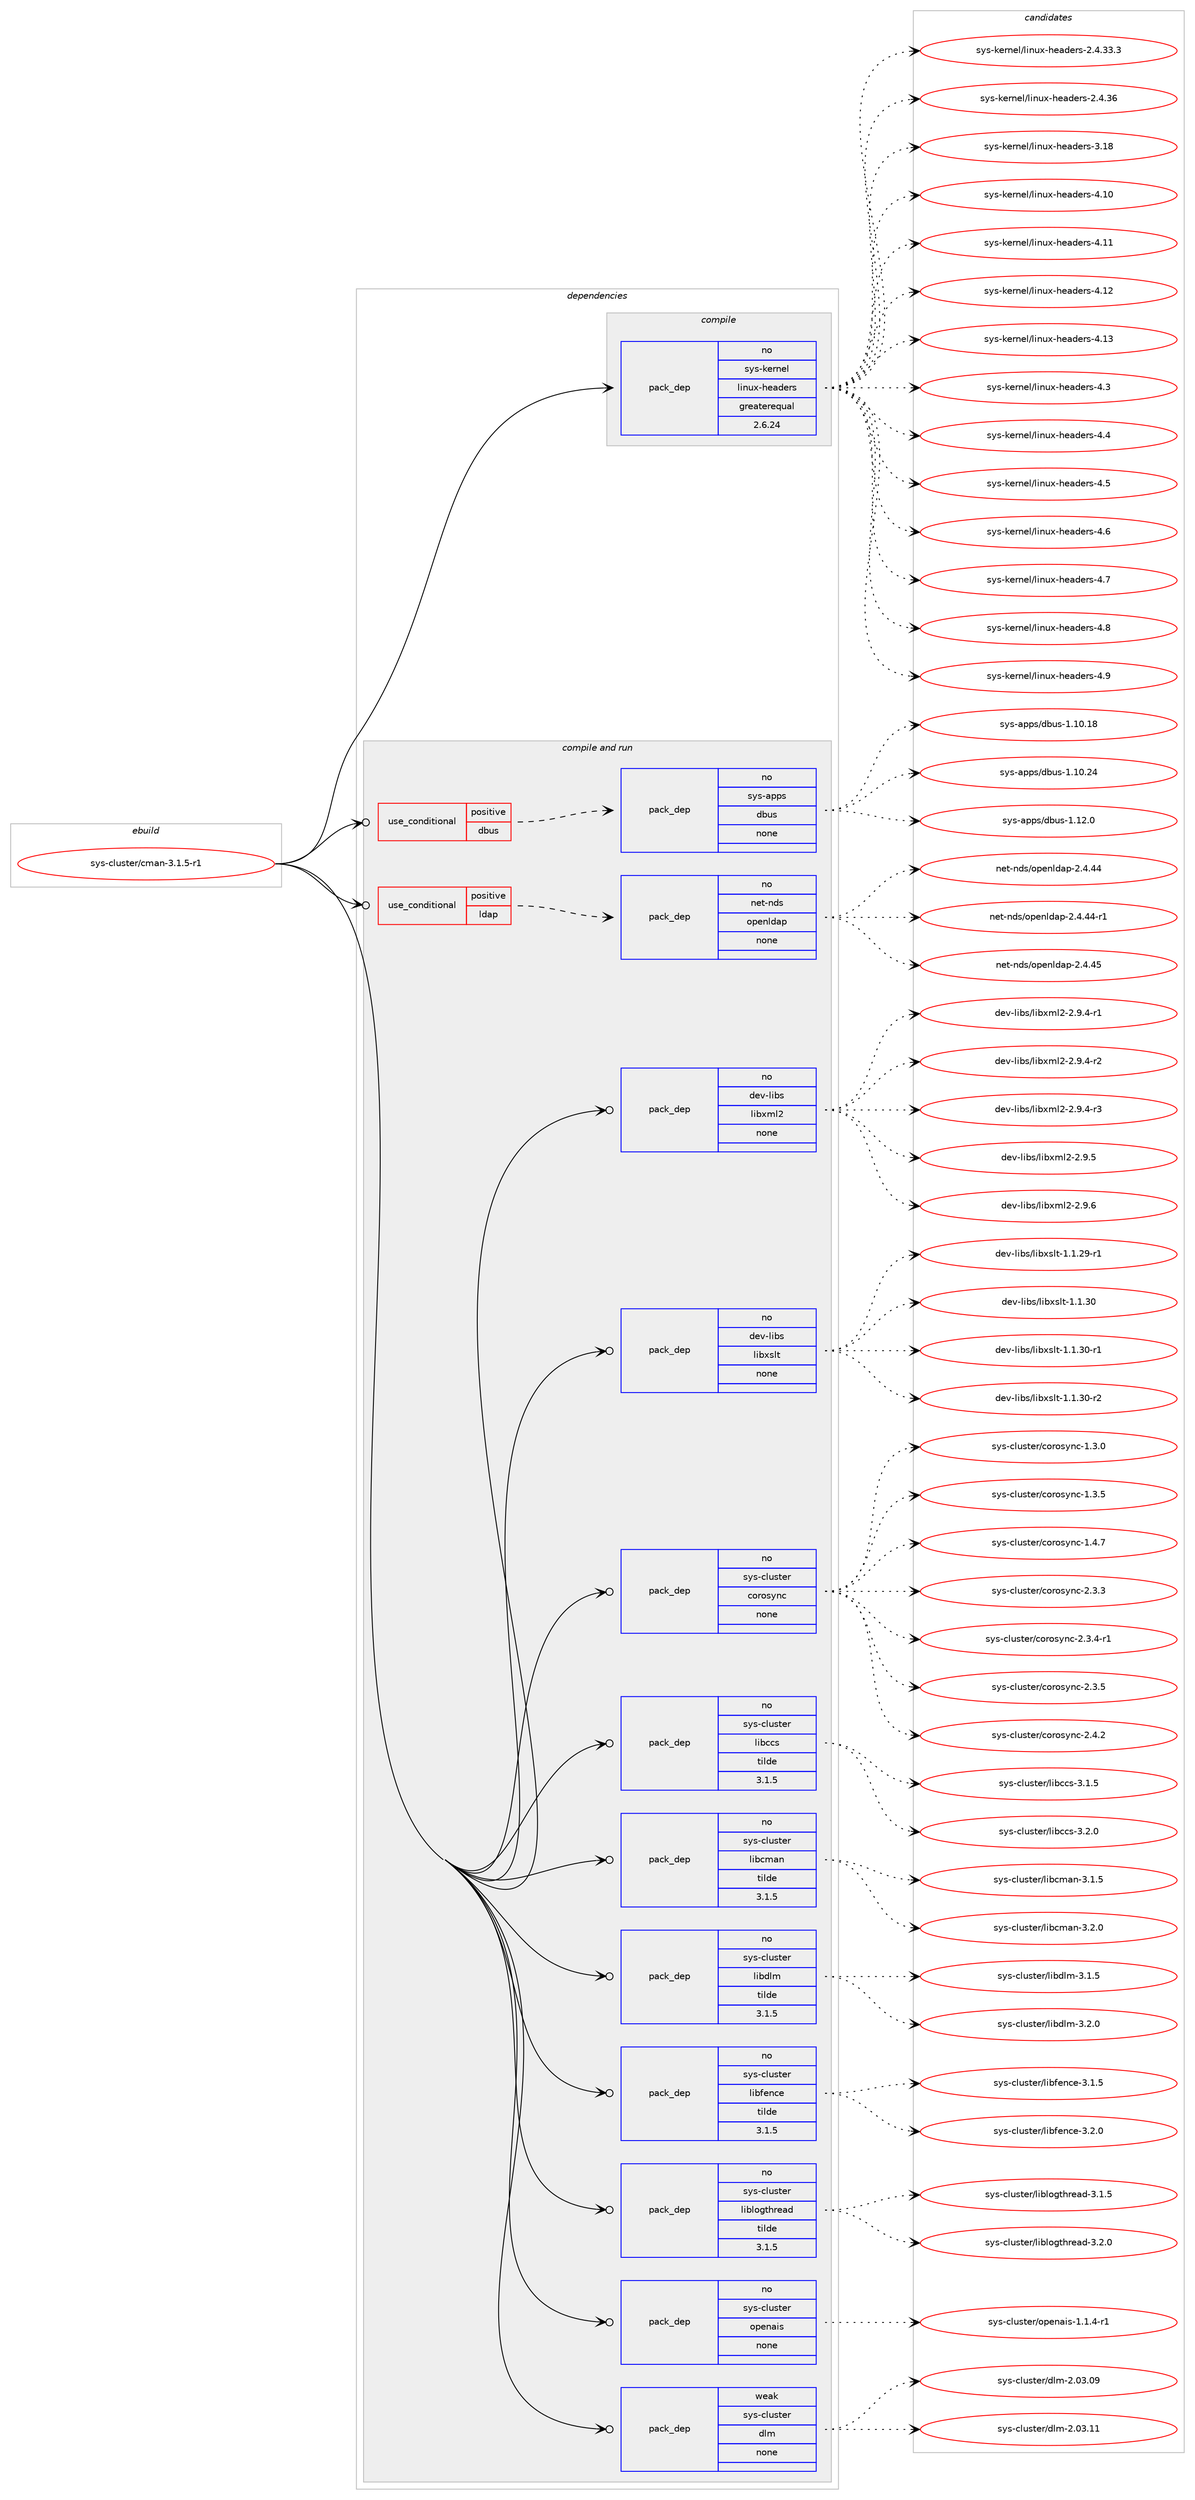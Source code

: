 digraph prolog {

# *************
# Graph options
# *************

newrank=true;
concentrate=true;
compound=true;
graph [rankdir=LR,fontname=Helvetica,fontsize=10,ranksep=1.5];#, ranksep=2.5, nodesep=0.2];
edge  [arrowhead=vee];
node  [fontname=Helvetica,fontsize=10];

# **********
# The ebuild
# **********

subgraph cluster_leftcol {
color=gray;
rank=same;
label=<<i>ebuild</i>>;
id [label="sys-cluster/cman-3.1.5-r1", color=red, width=4, href="../sys-cluster/cman-3.1.5-r1.svg"];
}

# ****************
# The dependencies
# ****************

subgraph cluster_midcol {
color=gray;
label=<<i>dependencies</i>>;
subgraph cluster_compile {
fillcolor="#eeeeee";
style=filled;
label=<<i>compile</i>>;
subgraph pack355511 {
dependency479052 [label=<<TABLE BORDER="0" CELLBORDER="1" CELLSPACING="0" CELLPADDING="4" WIDTH="220"><TR><TD ROWSPAN="6" CELLPADDING="30">pack_dep</TD></TR><TR><TD WIDTH="110">no</TD></TR><TR><TD>sys-kernel</TD></TR><TR><TD>linux-headers</TD></TR><TR><TD>greaterequal</TD></TR><TR><TD>2.6.24</TD></TR></TABLE>>, shape=none, color=blue];
}
id:e -> dependency479052:w [weight=20,style="solid",arrowhead="vee"];
}
subgraph cluster_compileandrun {
fillcolor="#eeeeee";
style=filled;
label=<<i>compile and run</i>>;
subgraph cond115182 {
dependency479053 [label=<<TABLE BORDER="0" CELLBORDER="1" CELLSPACING="0" CELLPADDING="4"><TR><TD ROWSPAN="3" CELLPADDING="10">use_conditional</TD></TR><TR><TD>positive</TD></TR><TR><TD>dbus</TD></TR></TABLE>>, shape=none, color=red];
subgraph pack355512 {
dependency479054 [label=<<TABLE BORDER="0" CELLBORDER="1" CELLSPACING="0" CELLPADDING="4" WIDTH="220"><TR><TD ROWSPAN="6" CELLPADDING="30">pack_dep</TD></TR><TR><TD WIDTH="110">no</TD></TR><TR><TD>sys-apps</TD></TR><TR><TD>dbus</TD></TR><TR><TD>none</TD></TR><TR><TD></TD></TR></TABLE>>, shape=none, color=blue];
}
dependency479053:e -> dependency479054:w [weight=20,style="dashed",arrowhead="vee"];
}
id:e -> dependency479053:w [weight=20,style="solid",arrowhead="odotvee"];
subgraph cond115183 {
dependency479055 [label=<<TABLE BORDER="0" CELLBORDER="1" CELLSPACING="0" CELLPADDING="4"><TR><TD ROWSPAN="3" CELLPADDING="10">use_conditional</TD></TR><TR><TD>positive</TD></TR><TR><TD>ldap</TD></TR></TABLE>>, shape=none, color=red];
subgraph pack355513 {
dependency479056 [label=<<TABLE BORDER="0" CELLBORDER="1" CELLSPACING="0" CELLPADDING="4" WIDTH="220"><TR><TD ROWSPAN="6" CELLPADDING="30">pack_dep</TD></TR><TR><TD WIDTH="110">no</TD></TR><TR><TD>net-nds</TD></TR><TR><TD>openldap</TD></TR><TR><TD>none</TD></TR><TR><TD></TD></TR></TABLE>>, shape=none, color=blue];
}
dependency479055:e -> dependency479056:w [weight=20,style="dashed",arrowhead="vee"];
}
id:e -> dependency479055:w [weight=20,style="solid",arrowhead="odotvee"];
subgraph pack355514 {
dependency479057 [label=<<TABLE BORDER="0" CELLBORDER="1" CELLSPACING="0" CELLPADDING="4" WIDTH="220"><TR><TD ROWSPAN="6" CELLPADDING="30">pack_dep</TD></TR><TR><TD WIDTH="110">no</TD></TR><TR><TD>dev-libs</TD></TR><TR><TD>libxml2</TD></TR><TR><TD>none</TD></TR><TR><TD></TD></TR></TABLE>>, shape=none, color=blue];
}
id:e -> dependency479057:w [weight=20,style="solid",arrowhead="odotvee"];
subgraph pack355515 {
dependency479058 [label=<<TABLE BORDER="0" CELLBORDER="1" CELLSPACING="0" CELLPADDING="4" WIDTH="220"><TR><TD ROWSPAN="6" CELLPADDING="30">pack_dep</TD></TR><TR><TD WIDTH="110">no</TD></TR><TR><TD>dev-libs</TD></TR><TR><TD>libxslt</TD></TR><TR><TD>none</TD></TR><TR><TD></TD></TR></TABLE>>, shape=none, color=blue];
}
id:e -> dependency479058:w [weight=20,style="solid",arrowhead="odotvee"];
subgraph pack355516 {
dependency479059 [label=<<TABLE BORDER="0" CELLBORDER="1" CELLSPACING="0" CELLPADDING="4" WIDTH="220"><TR><TD ROWSPAN="6" CELLPADDING="30">pack_dep</TD></TR><TR><TD WIDTH="110">no</TD></TR><TR><TD>sys-cluster</TD></TR><TR><TD>corosync</TD></TR><TR><TD>none</TD></TR><TR><TD></TD></TR></TABLE>>, shape=none, color=blue];
}
id:e -> dependency479059:w [weight=20,style="solid",arrowhead="odotvee"];
subgraph pack355517 {
dependency479060 [label=<<TABLE BORDER="0" CELLBORDER="1" CELLSPACING="0" CELLPADDING="4" WIDTH="220"><TR><TD ROWSPAN="6" CELLPADDING="30">pack_dep</TD></TR><TR><TD WIDTH="110">no</TD></TR><TR><TD>sys-cluster</TD></TR><TR><TD>libccs</TD></TR><TR><TD>tilde</TD></TR><TR><TD>3.1.5</TD></TR></TABLE>>, shape=none, color=blue];
}
id:e -> dependency479060:w [weight=20,style="solid",arrowhead="odotvee"];
subgraph pack355518 {
dependency479061 [label=<<TABLE BORDER="0" CELLBORDER="1" CELLSPACING="0" CELLPADDING="4" WIDTH="220"><TR><TD ROWSPAN="6" CELLPADDING="30">pack_dep</TD></TR><TR><TD WIDTH="110">no</TD></TR><TR><TD>sys-cluster</TD></TR><TR><TD>libcman</TD></TR><TR><TD>tilde</TD></TR><TR><TD>3.1.5</TD></TR></TABLE>>, shape=none, color=blue];
}
id:e -> dependency479061:w [weight=20,style="solid",arrowhead="odotvee"];
subgraph pack355519 {
dependency479062 [label=<<TABLE BORDER="0" CELLBORDER="1" CELLSPACING="0" CELLPADDING="4" WIDTH="220"><TR><TD ROWSPAN="6" CELLPADDING="30">pack_dep</TD></TR><TR><TD WIDTH="110">no</TD></TR><TR><TD>sys-cluster</TD></TR><TR><TD>libdlm</TD></TR><TR><TD>tilde</TD></TR><TR><TD>3.1.5</TD></TR></TABLE>>, shape=none, color=blue];
}
id:e -> dependency479062:w [weight=20,style="solid",arrowhead="odotvee"];
subgraph pack355520 {
dependency479063 [label=<<TABLE BORDER="0" CELLBORDER="1" CELLSPACING="0" CELLPADDING="4" WIDTH="220"><TR><TD ROWSPAN="6" CELLPADDING="30">pack_dep</TD></TR><TR><TD WIDTH="110">no</TD></TR><TR><TD>sys-cluster</TD></TR><TR><TD>libfence</TD></TR><TR><TD>tilde</TD></TR><TR><TD>3.1.5</TD></TR></TABLE>>, shape=none, color=blue];
}
id:e -> dependency479063:w [weight=20,style="solid",arrowhead="odotvee"];
subgraph pack355521 {
dependency479064 [label=<<TABLE BORDER="0" CELLBORDER="1" CELLSPACING="0" CELLPADDING="4" WIDTH="220"><TR><TD ROWSPAN="6" CELLPADDING="30">pack_dep</TD></TR><TR><TD WIDTH="110">no</TD></TR><TR><TD>sys-cluster</TD></TR><TR><TD>liblogthread</TD></TR><TR><TD>tilde</TD></TR><TR><TD>3.1.5</TD></TR></TABLE>>, shape=none, color=blue];
}
id:e -> dependency479064:w [weight=20,style="solid",arrowhead="odotvee"];
subgraph pack355522 {
dependency479065 [label=<<TABLE BORDER="0" CELLBORDER="1" CELLSPACING="0" CELLPADDING="4" WIDTH="220"><TR><TD ROWSPAN="6" CELLPADDING="30">pack_dep</TD></TR><TR><TD WIDTH="110">no</TD></TR><TR><TD>sys-cluster</TD></TR><TR><TD>openais</TD></TR><TR><TD>none</TD></TR><TR><TD></TD></TR></TABLE>>, shape=none, color=blue];
}
id:e -> dependency479065:w [weight=20,style="solid",arrowhead="odotvee"];
subgraph pack355523 {
dependency479066 [label=<<TABLE BORDER="0" CELLBORDER="1" CELLSPACING="0" CELLPADDING="4" WIDTH="220"><TR><TD ROWSPAN="6" CELLPADDING="30">pack_dep</TD></TR><TR><TD WIDTH="110">weak</TD></TR><TR><TD>sys-cluster</TD></TR><TR><TD>dlm</TD></TR><TR><TD>none</TD></TR><TR><TD></TD></TR></TABLE>>, shape=none, color=blue];
}
id:e -> dependency479066:w [weight=20,style="solid",arrowhead="odotvee"];
}
subgraph cluster_run {
fillcolor="#eeeeee";
style=filled;
label=<<i>run</i>>;
}
}

# **************
# The candidates
# **************

subgraph cluster_choices {
rank=same;
color=gray;
label=<<i>candidates</i>>;

subgraph choice355511 {
color=black;
nodesep=1;
choice11512111545107101114110101108471081051101171204510410197100101114115455046524651514651 [label="sys-kernel/linux-headers-2.4.33.3", color=red, width=4,href="../sys-kernel/linux-headers-2.4.33.3.svg"];
choice1151211154510710111411010110847108105110117120451041019710010111411545504652465154 [label="sys-kernel/linux-headers-2.4.36", color=red, width=4,href="../sys-kernel/linux-headers-2.4.36.svg"];
choice115121115451071011141101011084710810511011712045104101971001011141154551464956 [label="sys-kernel/linux-headers-3.18", color=red, width=4,href="../sys-kernel/linux-headers-3.18.svg"];
choice115121115451071011141101011084710810511011712045104101971001011141154552464948 [label="sys-kernel/linux-headers-4.10", color=red, width=4,href="../sys-kernel/linux-headers-4.10.svg"];
choice115121115451071011141101011084710810511011712045104101971001011141154552464949 [label="sys-kernel/linux-headers-4.11", color=red, width=4,href="../sys-kernel/linux-headers-4.11.svg"];
choice115121115451071011141101011084710810511011712045104101971001011141154552464950 [label="sys-kernel/linux-headers-4.12", color=red, width=4,href="../sys-kernel/linux-headers-4.12.svg"];
choice115121115451071011141101011084710810511011712045104101971001011141154552464951 [label="sys-kernel/linux-headers-4.13", color=red, width=4,href="../sys-kernel/linux-headers-4.13.svg"];
choice1151211154510710111411010110847108105110117120451041019710010111411545524651 [label="sys-kernel/linux-headers-4.3", color=red, width=4,href="../sys-kernel/linux-headers-4.3.svg"];
choice1151211154510710111411010110847108105110117120451041019710010111411545524652 [label="sys-kernel/linux-headers-4.4", color=red, width=4,href="../sys-kernel/linux-headers-4.4.svg"];
choice1151211154510710111411010110847108105110117120451041019710010111411545524653 [label="sys-kernel/linux-headers-4.5", color=red, width=4,href="../sys-kernel/linux-headers-4.5.svg"];
choice1151211154510710111411010110847108105110117120451041019710010111411545524654 [label="sys-kernel/linux-headers-4.6", color=red, width=4,href="../sys-kernel/linux-headers-4.6.svg"];
choice1151211154510710111411010110847108105110117120451041019710010111411545524655 [label="sys-kernel/linux-headers-4.7", color=red, width=4,href="../sys-kernel/linux-headers-4.7.svg"];
choice1151211154510710111411010110847108105110117120451041019710010111411545524656 [label="sys-kernel/linux-headers-4.8", color=red, width=4,href="../sys-kernel/linux-headers-4.8.svg"];
choice1151211154510710111411010110847108105110117120451041019710010111411545524657 [label="sys-kernel/linux-headers-4.9", color=red, width=4,href="../sys-kernel/linux-headers-4.9.svg"];
dependency479052:e -> choice11512111545107101114110101108471081051101171204510410197100101114115455046524651514651:w [style=dotted,weight="100"];
dependency479052:e -> choice1151211154510710111411010110847108105110117120451041019710010111411545504652465154:w [style=dotted,weight="100"];
dependency479052:e -> choice115121115451071011141101011084710810511011712045104101971001011141154551464956:w [style=dotted,weight="100"];
dependency479052:e -> choice115121115451071011141101011084710810511011712045104101971001011141154552464948:w [style=dotted,weight="100"];
dependency479052:e -> choice115121115451071011141101011084710810511011712045104101971001011141154552464949:w [style=dotted,weight="100"];
dependency479052:e -> choice115121115451071011141101011084710810511011712045104101971001011141154552464950:w [style=dotted,weight="100"];
dependency479052:e -> choice115121115451071011141101011084710810511011712045104101971001011141154552464951:w [style=dotted,weight="100"];
dependency479052:e -> choice1151211154510710111411010110847108105110117120451041019710010111411545524651:w [style=dotted,weight="100"];
dependency479052:e -> choice1151211154510710111411010110847108105110117120451041019710010111411545524652:w [style=dotted,weight="100"];
dependency479052:e -> choice1151211154510710111411010110847108105110117120451041019710010111411545524653:w [style=dotted,weight="100"];
dependency479052:e -> choice1151211154510710111411010110847108105110117120451041019710010111411545524654:w [style=dotted,weight="100"];
dependency479052:e -> choice1151211154510710111411010110847108105110117120451041019710010111411545524655:w [style=dotted,weight="100"];
dependency479052:e -> choice1151211154510710111411010110847108105110117120451041019710010111411545524656:w [style=dotted,weight="100"];
dependency479052:e -> choice1151211154510710111411010110847108105110117120451041019710010111411545524657:w [style=dotted,weight="100"];
}
subgraph choice355512 {
color=black;
nodesep=1;
choice115121115459711211211547100981171154549464948464956 [label="sys-apps/dbus-1.10.18", color=red, width=4,href="../sys-apps/dbus-1.10.18.svg"];
choice115121115459711211211547100981171154549464948465052 [label="sys-apps/dbus-1.10.24", color=red, width=4,href="../sys-apps/dbus-1.10.24.svg"];
choice1151211154597112112115471009811711545494649504648 [label="sys-apps/dbus-1.12.0", color=red, width=4,href="../sys-apps/dbus-1.12.0.svg"];
dependency479054:e -> choice115121115459711211211547100981171154549464948464956:w [style=dotted,weight="100"];
dependency479054:e -> choice115121115459711211211547100981171154549464948465052:w [style=dotted,weight="100"];
dependency479054:e -> choice1151211154597112112115471009811711545494649504648:w [style=dotted,weight="100"];
}
subgraph choice355513 {
color=black;
nodesep=1;
choice11010111645110100115471111121011101081009711245504652465252 [label="net-nds/openldap-2.4.44", color=red, width=4,href="../net-nds/openldap-2.4.44.svg"];
choice110101116451101001154711111210111010810097112455046524652524511449 [label="net-nds/openldap-2.4.44-r1", color=red, width=4,href="../net-nds/openldap-2.4.44-r1.svg"];
choice11010111645110100115471111121011101081009711245504652465253 [label="net-nds/openldap-2.4.45", color=red, width=4,href="../net-nds/openldap-2.4.45.svg"];
dependency479056:e -> choice11010111645110100115471111121011101081009711245504652465252:w [style=dotted,weight="100"];
dependency479056:e -> choice110101116451101001154711111210111010810097112455046524652524511449:w [style=dotted,weight="100"];
dependency479056:e -> choice11010111645110100115471111121011101081009711245504652465253:w [style=dotted,weight="100"];
}
subgraph choice355514 {
color=black;
nodesep=1;
choice10010111845108105981154710810598120109108504550465746524511449 [label="dev-libs/libxml2-2.9.4-r1", color=red, width=4,href="../dev-libs/libxml2-2.9.4-r1.svg"];
choice10010111845108105981154710810598120109108504550465746524511450 [label="dev-libs/libxml2-2.9.4-r2", color=red, width=4,href="../dev-libs/libxml2-2.9.4-r2.svg"];
choice10010111845108105981154710810598120109108504550465746524511451 [label="dev-libs/libxml2-2.9.4-r3", color=red, width=4,href="../dev-libs/libxml2-2.9.4-r3.svg"];
choice1001011184510810598115471081059812010910850455046574653 [label="dev-libs/libxml2-2.9.5", color=red, width=4,href="../dev-libs/libxml2-2.9.5.svg"];
choice1001011184510810598115471081059812010910850455046574654 [label="dev-libs/libxml2-2.9.6", color=red, width=4,href="../dev-libs/libxml2-2.9.6.svg"];
dependency479057:e -> choice10010111845108105981154710810598120109108504550465746524511449:w [style=dotted,weight="100"];
dependency479057:e -> choice10010111845108105981154710810598120109108504550465746524511450:w [style=dotted,weight="100"];
dependency479057:e -> choice10010111845108105981154710810598120109108504550465746524511451:w [style=dotted,weight="100"];
dependency479057:e -> choice1001011184510810598115471081059812010910850455046574653:w [style=dotted,weight="100"];
dependency479057:e -> choice1001011184510810598115471081059812010910850455046574654:w [style=dotted,weight="100"];
}
subgraph choice355515 {
color=black;
nodesep=1;
choice10010111845108105981154710810598120115108116454946494650574511449 [label="dev-libs/libxslt-1.1.29-r1", color=red, width=4,href="../dev-libs/libxslt-1.1.29-r1.svg"];
choice1001011184510810598115471081059812011510811645494649465148 [label="dev-libs/libxslt-1.1.30", color=red, width=4,href="../dev-libs/libxslt-1.1.30.svg"];
choice10010111845108105981154710810598120115108116454946494651484511449 [label="dev-libs/libxslt-1.1.30-r1", color=red, width=4,href="../dev-libs/libxslt-1.1.30-r1.svg"];
choice10010111845108105981154710810598120115108116454946494651484511450 [label="dev-libs/libxslt-1.1.30-r2", color=red, width=4,href="../dev-libs/libxslt-1.1.30-r2.svg"];
dependency479058:e -> choice10010111845108105981154710810598120115108116454946494650574511449:w [style=dotted,weight="100"];
dependency479058:e -> choice1001011184510810598115471081059812011510811645494649465148:w [style=dotted,weight="100"];
dependency479058:e -> choice10010111845108105981154710810598120115108116454946494651484511449:w [style=dotted,weight="100"];
dependency479058:e -> choice10010111845108105981154710810598120115108116454946494651484511450:w [style=dotted,weight="100"];
}
subgraph choice355516 {
color=black;
nodesep=1;
choice1151211154599108117115116101114479911111411111512111099454946514648 [label="sys-cluster/corosync-1.3.0", color=red, width=4,href="../sys-cluster/corosync-1.3.0.svg"];
choice1151211154599108117115116101114479911111411111512111099454946514653 [label="sys-cluster/corosync-1.3.5", color=red, width=4,href="../sys-cluster/corosync-1.3.5.svg"];
choice1151211154599108117115116101114479911111411111512111099454946524655 [label="sys-cluster/corosync-1.4.7", color=red, width=4,href="../sys-cluster/corosync-1.4.7.svg"];
choice1151211154599108117115116101114479911111411111512111099455046514651 [label="sys-cluster/corosync-2.3.3", color=red, width=4,href="../sys-cluster/corosync-2.3.3.svg"];
choice11512111545991081171151161011144799111114111115121110994550465146524511449 [label="sys-cluster/corosync-2.3.4-r1", color=red, width=4,href="../sys-cluster/corosync-2.3.4-r1.svg"];
choice1151211154599108117115116101114479911111411111512111099455046514653 [label="sys-cluster/corosync-2.3.5", color=red, width=4,href="../sys-cluster/corosync-2.3.5.svg"];
choice1151211154599108117115116101114479911111411111512111099455046524650 [label="sys-cluster/corosync-2.4.2", color=red, width=4,href="../sys-cluster/corosync-2.4.2.svg"];
dependency479059:e -> choice1151211154599108117115116101114479911111411111512111099454946514648:w [style=dotted,weight="100"];
dependency479059:e -> choice1151211154599108117115116101114479911111411111512111099454946514653:w [style=dotted,weight="100"];
dependency479059:e -> choice1151211154599108117115116101114479911111411111512111099454946524655:w [style=dotted,weight="100"];
dependency479059:e -> choice1151211154599108117115116101114479911111411111512111099455046514651:w [style=dotted,weight="100"];
dependency479059:e -> choice11512111545991081171151161011144799111114111115121110994550465146524511449:w [style=dotted,weight="100"];
dependency479059:e -> choice1151211154599108117115116101114479911111411111512111099455046514653:w [style=dotted,weight="100"];
dependency479059:e -> choice1151211154599108117115116101114479911111411111512111099455046524650:w [style=dotted,weight="100"];
}
subgraph choice355517 {
color=black;
nodesep=1;
choice115121115459910811711511610111447108105989999115455146494653 [label="sys-cluster/libccs-3.1.5", color=red, width=4,href="../sys-cluster/libccs-3.1.5.svg"];
choice115121115459910811711511610111447108105989999115455146504648 [label="sys-cluster/libccs-3.2.0", color=red, width=4,href="../sys-cluster/libccs-3.2.0.svg"];
dependency479060:e -> choice115121115459910811711511610111447108105989999115455146494653:w [style=dotted,weight="100"];
dependency479060:e -> choice115121115459910811711511610111447108105989999115455146504648:w [style=dotted,weight="100"];
}
subgraph choice355518 {
color=black;
nodesep=1;
choice115121115459910811711511610111447108105989910997110455146494653 [label="sys-cluster/libcman-3.1.5", color=red, width=4,href="../sys-cluster/libcman-3.1.5.svg"];
choice115121115459910811711511610111447108105989910997110455146504648 [label="sys-cluster/libcman-3.2.0", color=red, width=4,href="../sys-cluster/libcman-3.2.0.svg"];
dependency479061:e -> choice115121115459910811711511610111447108105989910997110455146494653:w [style=dotted,weight="100"];
dependency479061:e -> choice115121115459910811711511610111447108105989910997110455146504648:w [style=dotted,weight="100"];
}
subgraph choice355519 {
color=black;
nodesep=1;
choice11512111545991081171151161011144710810598100108109455146494653 [label="sys-cluster/libdlm-3.1.5", color=red, width=4,href="../sys-cluster/libdlm-3.1.5.svg"];
choice11512111545991081171151161011144710810598100108109455146504648 [label="sys-cluster/libdlm-3.2.0", color=red, width=4,href="../sys-cluster/libdlm-3.2.0.svg"];
dependency479062:e -> choice11512111545991081171151161011144710810598100108109455146494653:w [style=dotted,weight="100"];
dependency479062:e -> choice11512111545991081171151161011144710810598100108109455146504648:w [style=dotted,weight="100"];
}
subgraph choice355520 {
color=black;
nodesep=1;
choice1151211154599108117115116101114471081059810210111099101455146494653 [label="sys-cluster/libfence-3.1.5", color=red, width=4,href="../sys-cluster/libfence-3.1.5.svg"];
choice1151211154599108117115116101114471081059810210111099101455146504648 [label="sys-cluster/libfence-3.2.0", color=red, width=4,href="../sys-cluster/libfence-3.2.0.svg"];
dependency479063:e -> choice1151211154599108117115116101114471081059810210111099101455146494653:w [style=dotted,weight="100"];
dependency479063:e -> choice1151211154599108117115116101114471081059810210111099101455146504648:w [style=dotted,weight="100"];
}
subgraph choice355521 {
color=black;
nodesep=1;
choice1151211154599108117115116101114471081059810811110311610411410197100455146494653 [label="sys-cluster/liblogthread-3.1.5", color=red, width=4,href="../sys-cluster/liblogthread-3.1.5.svg"];
choice1151211154599108117115116101114471081059810811110311610411410197100455146504648 [label="sys-cluster/liblogthread-3.2.0", color=red, width=4,href="../sys-cluster/liblogthread-3.2.0.svg"];
dependency479064:e -> choice1151211154599108117115116101114471081059810811110311610411410197100455146494653:w [style=dotted,weight="100"];
dependency479064:e -> choice1151211154599108117115116101114471081059810811110311610411410197100455146504648:w [style=dotted,weight="100"];
}
subgraph choice355522 {
color=black;
nodesep=1;
choice115121115459910811711511610111447111112101110971051154549464946524511449 [label="sys-cluster/openais-1.1.4-r1", color=red, width=4,href="../sys-cluster/openais-1.1.4-r1.svg"];
dependency479065:e -> choice115121115459910811711511610111447111112101110971051154549464946524511449:w [style=dotted,weight="100"];
}
subgraph choice355523 {
color=black;
nodesep=1;
choice1151211154599108117115116101114471001081094550464851464857 [label="sys-cluster/dlm-2.03.09", color=red, width=4,href="../sys-cluster/dlm-2.03.09.svg"];
choice1151211154599108117115116101114471001081094550464851464949 [label="sys-cluster/dlm-2.03.11", color=red, width=4,href="../sys-cluster/dlm-2.03.11.svg"];
dependency479066:e -> choice1151211154599108117115116101114471001081094550464851464857:w [style=dotted,weight="100"];
dependency479066:e -> choice1151211154599108117115116101114471001081094550464851464949:w [style=dotted,weight="100"];
}
}

}
